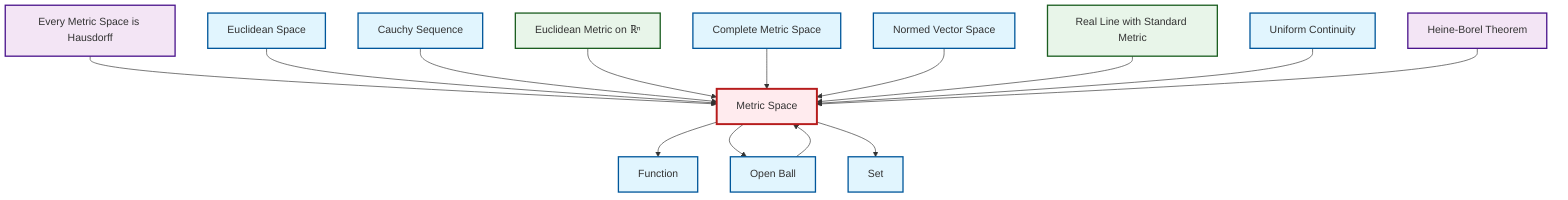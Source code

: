graph TD
    classDef definition fill:#e1f5fe,stroke:#01579b,stroke-width:2px
    classDef theorem fill:#f3e5f5,stroke:#4a148c,stroke-width:2px
    classDef axiom fill:#fff3e0,stroke:#e65100,stroke-width:2px
    classDef example fill:#e8f5e9,stroke:#1b5e20,stroke-width:2px
    classDef current fill:#ffebee,stroke:#b71c1c,stroke-width:3px
    def-complete-metric-space["Complete Metric Space"]:::definition
    ex-real-line-metric["Real Line with Standard Metric"]:::example
    ex-euclidean-metric["Euclidean Metric on ℝⁿ"]:::example
    def-cauchy-sequence["Cauchy Sequence"]:::definition
    def-function["Function"]:::definition
    thm-metric-hausdorff["Every Metric Space is Hausdorff"]:::theorem
    def-euclidean-space["Euclidean Space"]:::definition
    def-uniform-continuity["Uniform Continuity"]:::definition
    def-normed-vector-space["Normed Vector Space"]:::definition
    thm-heine-borel["Heine-Borel Theorem"]:::theorem
    def-open-ball["Open Ball"]:::definition
    def-metric-space["Metric Space"]:::definition
    def-set["Set"]:::definition
    def-metric-space --> def-function
    def-metric-space --> def-open-ball
    thm-metric-hausdorff --> def-metric-space
    def-euclidean-space --> def-metric-space
    def-cauchy-sequence --> def-metric-space
    def-open-ball --> def-metric-space
    ex-euclidean-metric --> def-metric-space
    def-complete-metric-space --> def-metric-space
    def-metric-space --> def-set
    def-normed-vector-space --> def-metric-space
    ex-real-line-metric --> def-metric-space
    def-uniform-continuity --> def-metric-space
    thm-heine-borel --> def-metric-space
    class def-metric-space current